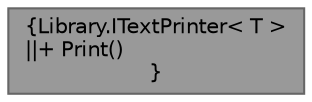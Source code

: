 digraph "Library.ITextPrinter&lt; T &gt;"
{
 // INTERACTIVE_SVG=YES
 // LATEX_PDF_SIZE
  bgcolor="transparent";
  edge [fontname=Helvetica,fontsize=10,labelfontname=Helvetica,labelfontsize=10];
  node [fontname=Helvetica,fontsize=10,shape=box,height=0.2,width=0.4];
  Node1 [label="{Library.ITextPrinter\< T \>\n||+ Print()\l}",height=0.2,width=0.4,color="gray40", fillcolor="grey60", style="filled", fontcolor="black",tooltip="Interfaz para mostrar datos en el bot de Telegram."];
}
